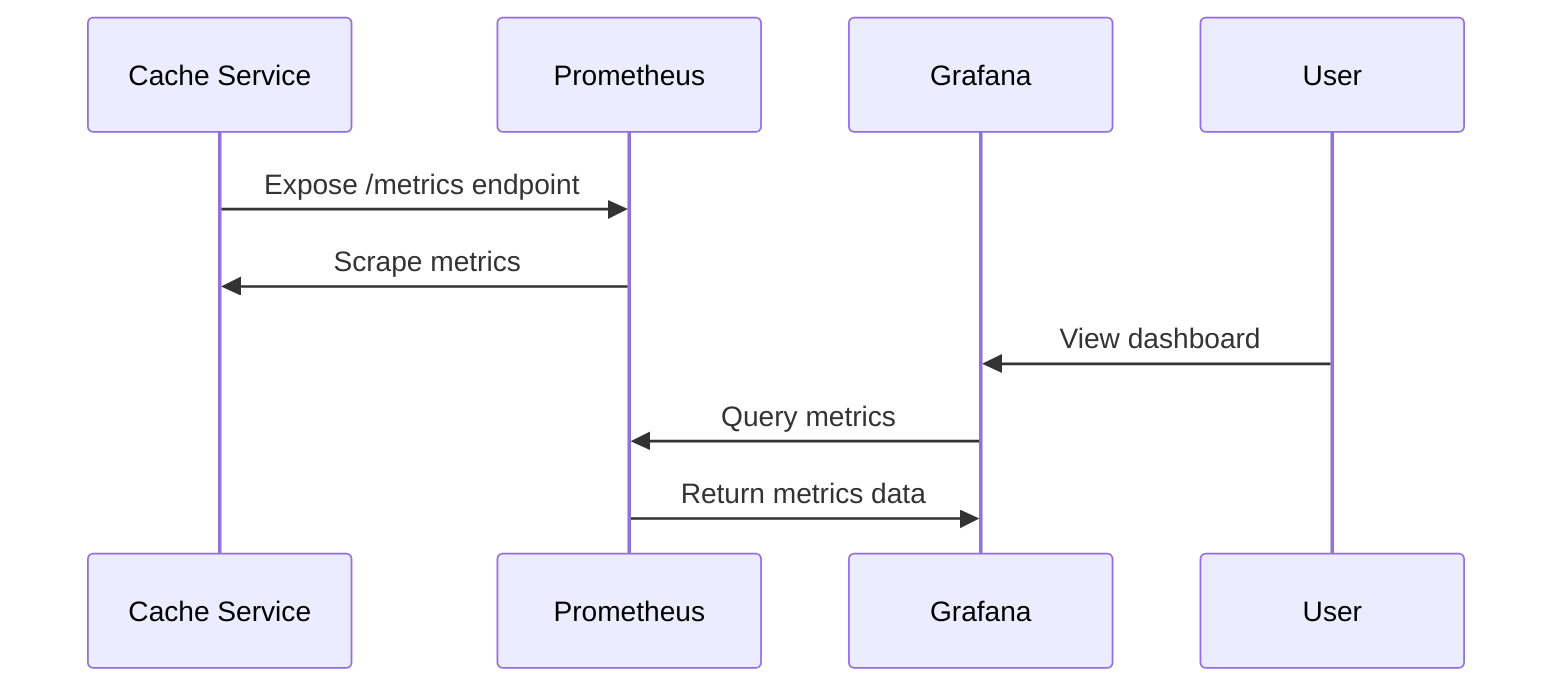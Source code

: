 sequenceDiagram
    participant CacheService as Cache Service
    participant Prometheus
    participant Grafana
    participant User

    CacheService->>Prometheus: Expose /metrics endpoint
    Prometheus->>CacheService: Scrape metrics
    User->>Grafana: View dashboard
    Grafana->>Prometheus: Query metrics
    Prometheus->>Grafana: Return metrics data
